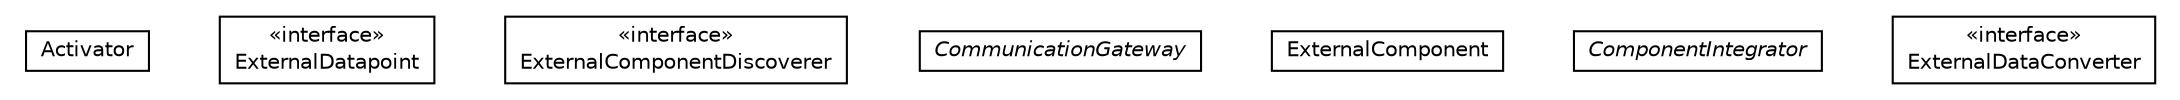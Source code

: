 #!/usr/local/bin/dot
#
# Class diagram 
# Generated by UMLGraph version R5_6-24-gf6e263 (http://www.umlgraph.org/)
#

digraph G {
	edge [fontname="Helvetica",fontsize=10,labelfontname="Helvetica",labelfontsize=10];
	node [fontname="Helvetica",fontsize=10,shape=plaintext];
	nodesep=0.25;
	ranksep=0.5;
	// org.universAAL.lddi.abstraction.Activator
	c15854 [label=<<table title="org.universAAL.lddi.abstraction.Activator" border="0" cellborder="1" cellspacing="0" cellpadding="2" port="p" href="./Activator.html">
		<tr><td><table border="0" cellspacing="0" cellpadding="1">
<tr><td align="center" balign="center"> Activator </td></tr>
		</table></td></tr>
		</table>>, URL="./Activator.html", fontname="Helvetica", fontcolor="black", fontsize=10.0];
	// org.universAAL.lddi.abstraction.ExternalDatapoint
	c15855 [label=<<table title="org.universAAL.lddi.abstraction.ExternalDatapoint" border="0" cellborder="1" cellspacing="0" cellpadding="2" port="p" href="./ExternalDatapoint.html">
		<tr><td><table border="0" cellspacing="0" cellpadding="1">
<tr><td align="center" balign="center"> &#171;interface&#187; </td></tr>
<tr><td align="center" balign="center"> ExternalDatapoint </td></tr>
		</table></td></tr>
		</table>>, URL="./ExternalDatapoint.html", fontname="Helvetica", fontcolor="black", fontsize=10.0];
	// org.universAAL.lddi.abstraction.ExternalComponentDiscoverer
	c15856 [label=<<table title="org.universAAL.lddi.abstraction.ExternalComponentDiscoverer" border="0" cellborder="1" cellspacing="0" cellpadding="2" port="p" href="./ExternalComponentDiscoverer.html">
		<tr><td><table border="0" cellspacing="0" cellpadding="1">
<tr><td align="center" balign="center"> &#171;interface&#187; </td></tr>
<tr><td align="center" balign="center"> ExternalComponentDiscoverer </td></tr>
		</table></td></tr>
		</table>>, URL="./ExternalComponentDiscoverer.html", fontname="Helvetica", fontcolor="black", fontsize=10.0];
	// org.universAAL.lddi.abstraction.CommunicationGateway
	c15857 [label=<<table title="org.universAAL.lddi.abstraction.CommunicationGateway" border="0" cellborder="1" cellspacing="0" cellpadding="2" port="p" href="./CommunicationGateway.html">
		<tr><td><table border="0" cellspacing="0" cellpadding="1">
<tr><td align="center" balign="center"><font face="Helvetica-Oblique"> CommunicationGateway </font></td></tr>
		</table></td></tr>
		</table>>, URL="./CommunicationGateway.html", fontname="Helvetica", fontcolor="black", fontsize=10.0];
	// org.universAAL.lddi.abstraction.ExternalComponent
	c15858 [label=<<table title="org.universAAL.lddi.abstraction.ExternalComponent" border="0" cellborder="1" cellspacing="0" cellpadding="2" port="p" href="./ExternalComponent.html">
		<tr><td><table border="0" cellspacing="0" cellpadding="1">
<tr><td align="center" balign="center"> ExternalComponent </td></tr>
		</table></td></tr>
		</table>>, URL="./ExternalComponent.html", fontname="Helvetica", fontcolor="black", fontsize=10.0];
	// org.universAAL.lddi.abstraction.ComponentIntegrator
	c15859 [label=<<table title="org.universAAL.lddi.abstraction.ComponentIntegrator" border="0" cellborder="1" cellspacing="0" cellpadding="2" port="p" href="./ComponentIntegrator.html">
		<tr><td><table border="0" cellspacing="0" cellpadding="1">
<tr><td align="center" balign="center"><font face="Helvetica-Oblique"> ComponentIntegrator </font></td></tr>
		</table></td></tr>
		</table>>, URL="./ComponentIntegrator.html", fontname="Helvetica", fontcolor="black", fontsize=10.0];
	// org.universAAL.lddi.abstraction.ExternalDataConverter
	c15860 [label=<<table title="org.universAAL.lddi.abstraction.ExternalDataConverter" border="0" cellborder="1" cellspacing="0" cellpadding="2" port="p" href="./ExternalDataConverter.html">
		<tr><td><table border="0" cellspacing="0" cellpadding="1">
<tr><td align="center" balign="center"> &#171;interface&#187; </td></tr>
<tr><td align="center" balign="center"> ExternalDataConverter </td></tr>
		</table></td></tr>
		</table>>, URL="./ExternalDataConverter.html", fontname="Helvetica", fontcolor="black", fontsize=10.0];
}

